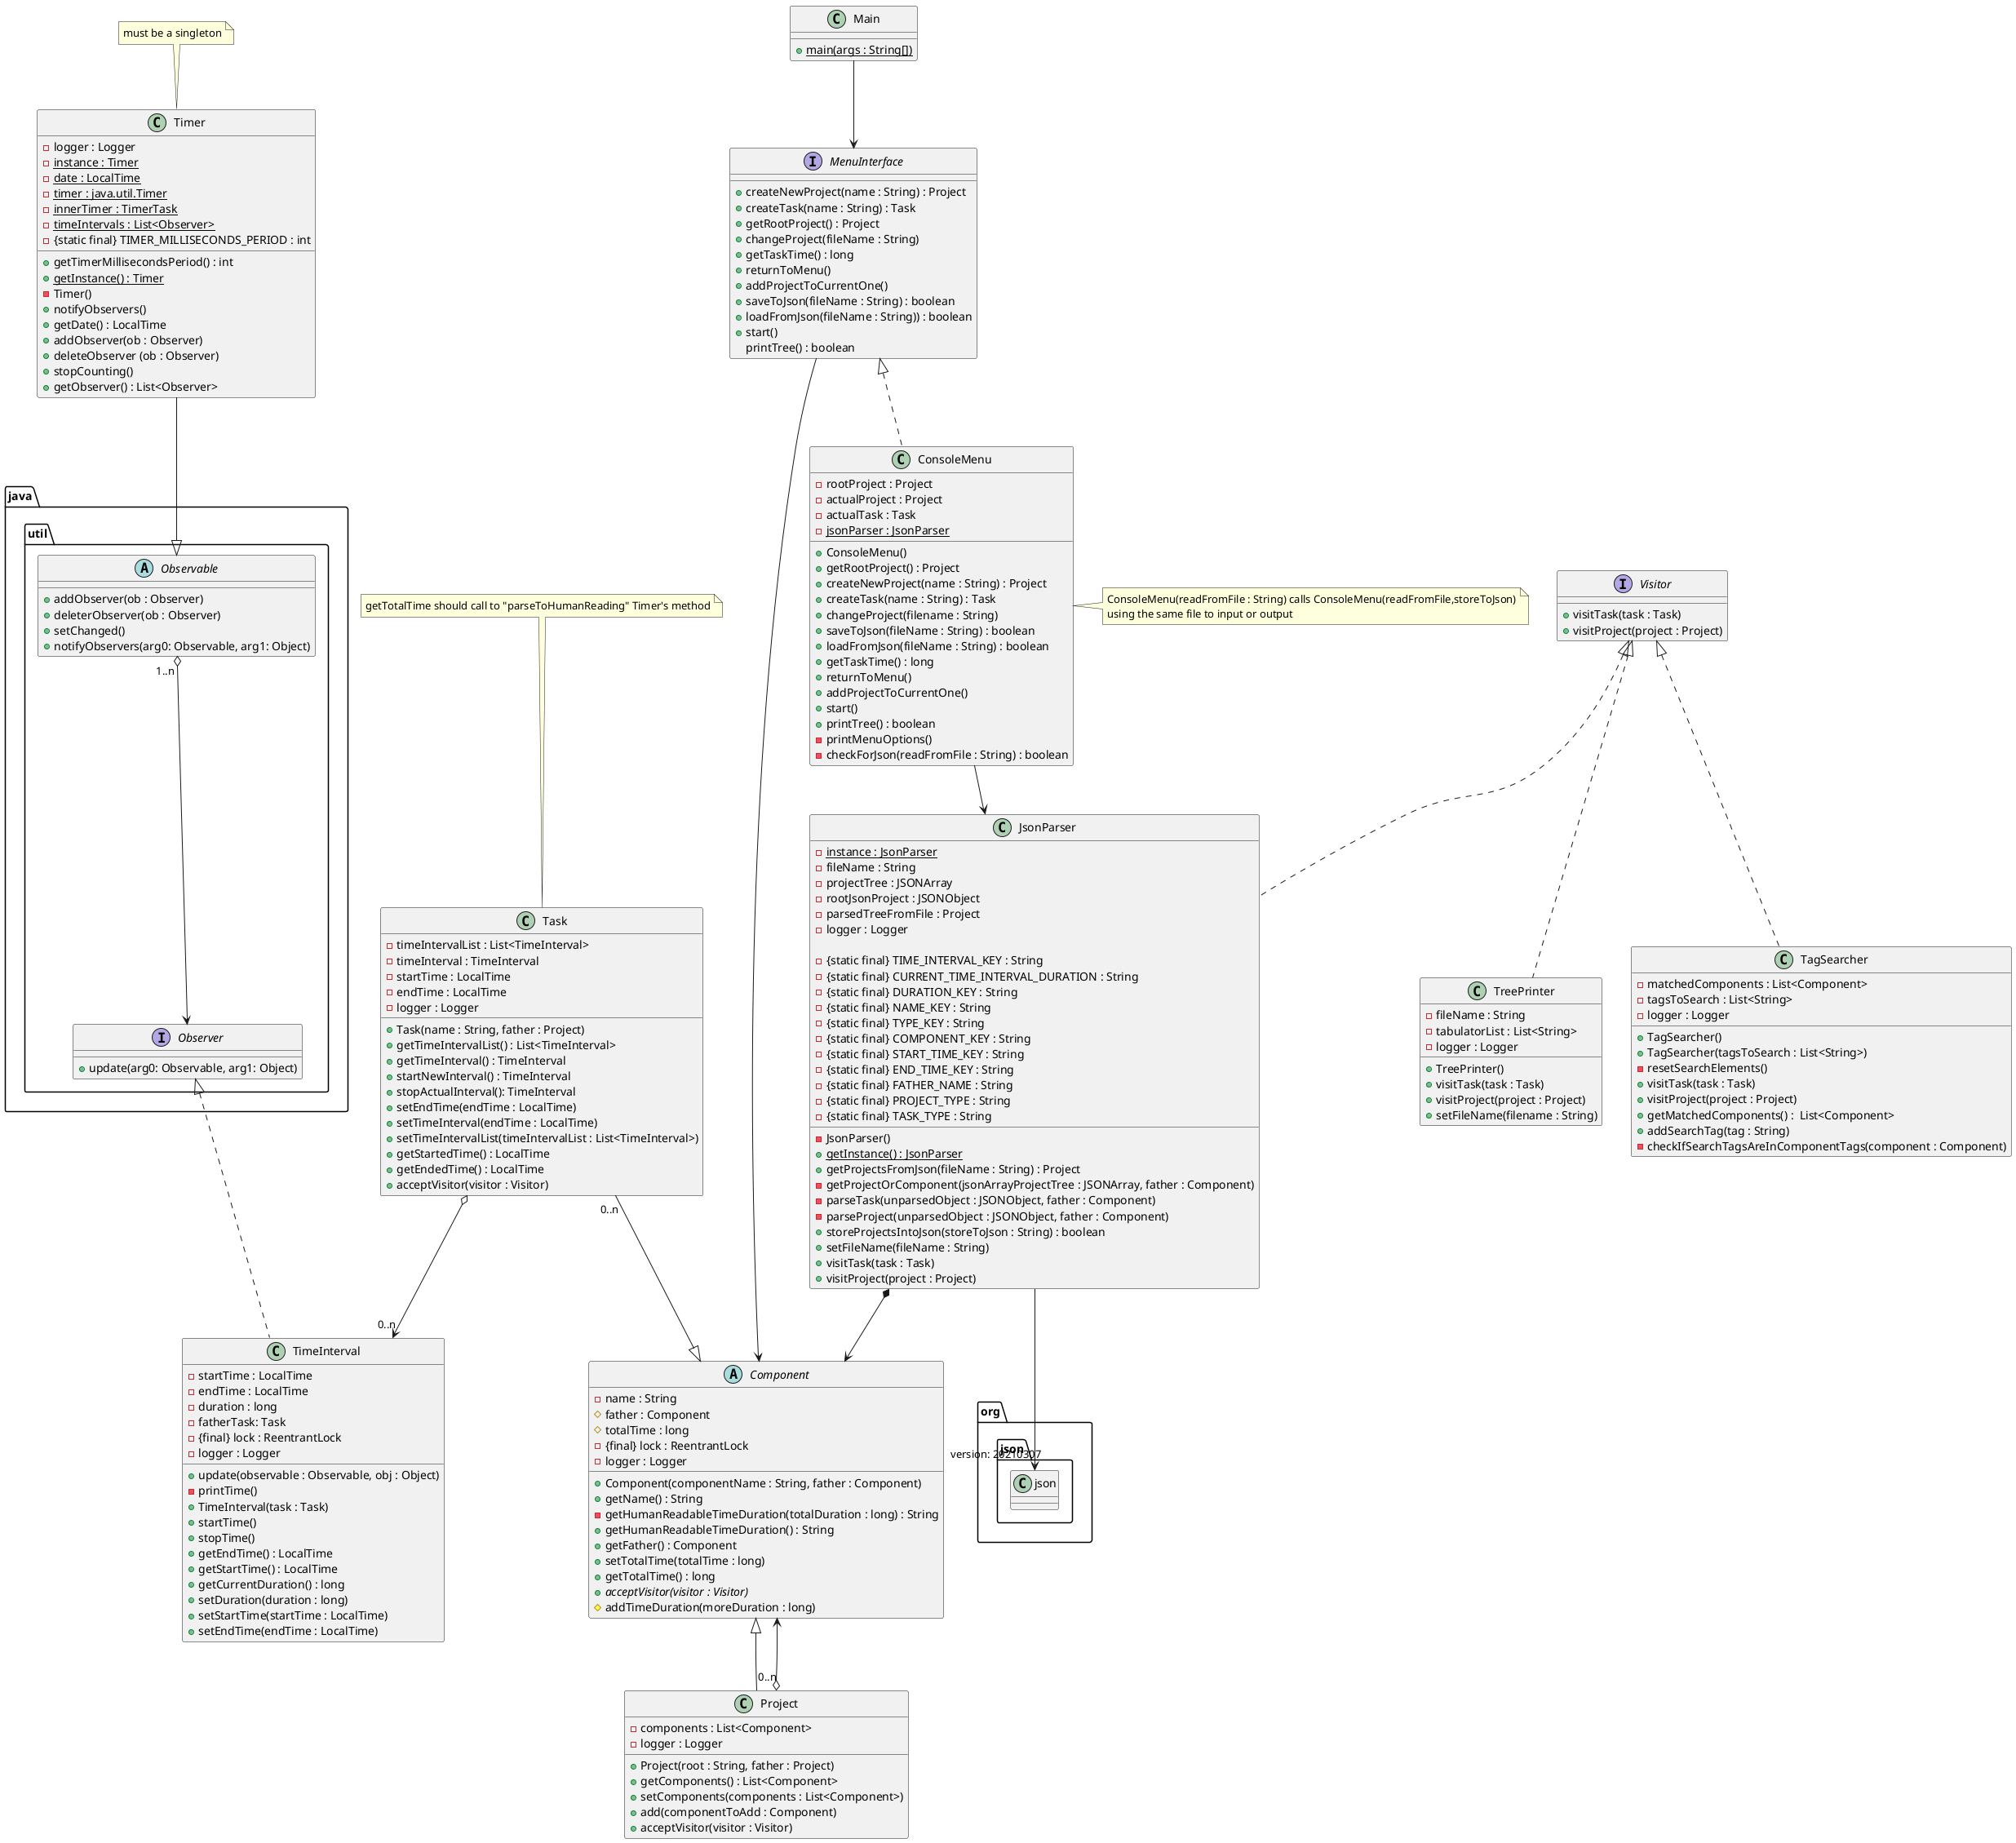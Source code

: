 @startuml
abstract class Component {
    - name : String
    # father : Component
    # totalTime : long
    - {final} lock : ReentrantLock
    - logger : Logger

    + Component(componentName : String, father : Component)
    + getName() : String
    - getHumanReadableTimeDuration(totalDuration : long) : String
    + getHumanReadableTimeDuration() : String
    + getFather() : Component
    + setTotalTime(totalTime : long)
    + getTotalTime() : long
    + {abstract} acceptVisitor(visitor : Visitor)
    # addTimeDuration(moreDuration : long)
}

class TimeInterval implements java.util.Observer {

    - startTime : LocalTime
    - endTime : LocalTime
    - duration : long
    - fatherTask: Task
    -{final} lock : ReentrantLock
    - logger : Logger

    + update(observable : Observable, obj : Object)
    - printTime()
    + TimeInterval(task : Task)
    + startTime()
    + stopTime()
    + getEndTime() : LocalTime
    + getStartTime() : LocalTime
    + getCurrentDuration() : long
    + setDuration(duration : long)
    + setStartTime(startTime : LocalTime)
    + setEndTime(endTime : LocalTime)
}

abstract class java.util.Observable{

    + addObserver(ob : Observer)
    + deleterObserver(ob : Observer)
    + setChanged()
    + notifyObservers(arg0: Observable, arg1: Object)

}

interface java.util.Observer {

    + update(arg0: Observable, arg1: Object)

}

interface Visitor {
    + visitTask(task : Task)
    + visitProject(project : Project)
}


class Project extends Component{

    - components : List<Component>
    - logger : Logger

    + Project(root : String, father : Project)
    + getComponents() : List<Component>
    + setComponents(components : List<Component>)
    + add(componentToAdd : Component)
    + acceptVisitor(visitor : Visitor)


}

class Task {

    - timeIntervalList : List<TimeInterval>
    - timeInterval : TimeInterval
    - startTime : LocalTime
    - endTime : LocalTime
    - logger : Logger

    + Task(name : String, father : Project)
    + getTimeIntervalList() : List<TimeInterval>
    + getTimeInterval() : TimeInterval
    + startNewInterval() : TimeInterval
    + stopActualInterval(): TimeInterval
    + setEndTime(endTime : LocalTime)
    + setTimeInterval(endTime : LocalTime)
    + setTimeIntervalList(timeIntervalList : List<TimeInterval>)
    + getStartedTime() : LocalTime
    + getEndedTime() : LocalTime
    + acceptVisitor(visitor : Visitor)

}



class Timer {
    - logger : Logger
    - {static} instance : Timer
    - {static} date : LocalTime
    - {static} timer : java.util.Timer
    - {static} innerTimer : TimerTask
    - {static} timeIntervals : List<Observer>
    - {static final} TIMER_MILLISECONDS_PERIOD : int

    + getTimerMillisecondsPeriod() : int
    + {static} getInstance() : Timer
    - Timer()
    + notifyObservers()
    + getDate() : LocalTime
    + addObserver(ob : Observer)
    + deleteObserver (ob : Observer)
    + stopCounting()
    + getObserver() : List<Observer>

}

class JsonParser implements Visitor{
    - {static} instance : JsonParser
    - fileName : String
    - projectTree : JSONArray
    - rootJsonProject : JSONObject
    - parsedTreeFromFile : Project
    - logger : Logger

    - {static final} TIME_INTERVAL_KEY : String
    - {static final} CURRENT_TIME_INTERVAL_DURATION : String
    - {static final} DURATION_KEY : String
    - {static final} NAME_KEY : String
    - {static final} TYPE_KEY : String
    - {static final} COMPONENT_KEY : String
    - {static final} START_TIME_KEY : String
    - {static final} END_TIME_KEY : String
    - {static final} FATHER_NAME : String
    - {static final} PROJECT_TYPE : String
    - {static final} TASK_TYPE : String

    - JsonParser()
    + {static} getInstance() : JsonParser
    + getProjectsFromJson(fileName : String) : Project
    - getProjectOrComponent(jsonArrayProjectTree : JSONArray, father : Component)
    - parseTask(unparsedObject : JSONObject, father : Component)
    - parseProject(unparsedObject : JSONObject, father : Component)
    + storeProjectsIntoJson(storeToJson : String) : boolean
    + setFileName(fileName : String)
    + visitTask(task : Task)
    + visitProject(project : Project)
}

class TreePrinter implements Visitor{
    - fileName : String
    - tabulatorList : List<String>
    - logger : Logger

    + TreePrinter()
    + visitTask(task : Task)
    + visitProject(project : Project)
    + setFileName(filename : String)
}

class TagSearcher implements Visitor
{
    - matchedComponents : List<Component>
    - tagsToSearch : List<String>
    - logger : Logger

    + TagSearcher()
    + TagSearcher(tagsToSearch : List<String>)
    - resetSearchElements()
    + visitTask(task : Task)
    + visitProject(project : Project)
    + getMatchedComponents() :  List<Component>
    + addSearchTag(tag : String)
    - checkIfSearchTagsAreInComponentTags(component : Component)
}

class Main {
    + {static} main(args : String[])
}

interface MenuInterface {
    + createNewProject(name : String) : Project
    + createTask(name : String) : Task
    + getRootProject() : Project
    + changeProject(fileName : String)
    + getTaskTime() : long
    + returnToMenu()
    + addProjectToCurrentOne()
    + saveToJson(fileName : String) : boolean
    + loadFromJson(fileName : String)) : boolean
    + start()
    printTree() : boolean
}


class ConsoleMenu implements MenuInterface {

    - rootProject : Project
    - actualProject : Project
    - actualTask : Task
    - {static} jsonParser : JsonParser

    + ConsoleMenu()
    + getRootProject() : Project
    + createNewProject(name : String) : Project
    + createTask(name : String) : Task
    + changeProject(filename : String)
    + saveToJson(fileName : String) : boolean
    + loadFromJson(fileName : String) : boolean
    + getTaskTime() : long
    + returnToMenu()
    + addProjectToCurrentOne()
    + start()
    + printTree() : boolean
    - printMenuOptions()
    - checkForJson(readFromFile : String) : boolean
}

note top of Task {
    getTotalTime should call to "parseToHumanReading" Timer's method
}

note top of Timer {
    must be a singleton
}

note right of ConsoleMenu {
    ConsoleMenu(readFromFile : String) calls ConsoleMenu(readFromFile,storeToJson)
    using the same file to input or output
}

Main --> MenuInterface
ConsoleMenu --> JsonParser
JsonParser --> "version: 20210307" org.json.json
JsonParser *--> Component
Project "0..n" o--> Component
MenuInterface --> Component
Task o--> "0..n" TimeInterval
Task "0..n" --|> Component
java.util.Observable "1..n " o--> java.util.Observer
Timer --|> java.util.Observable

@enduml